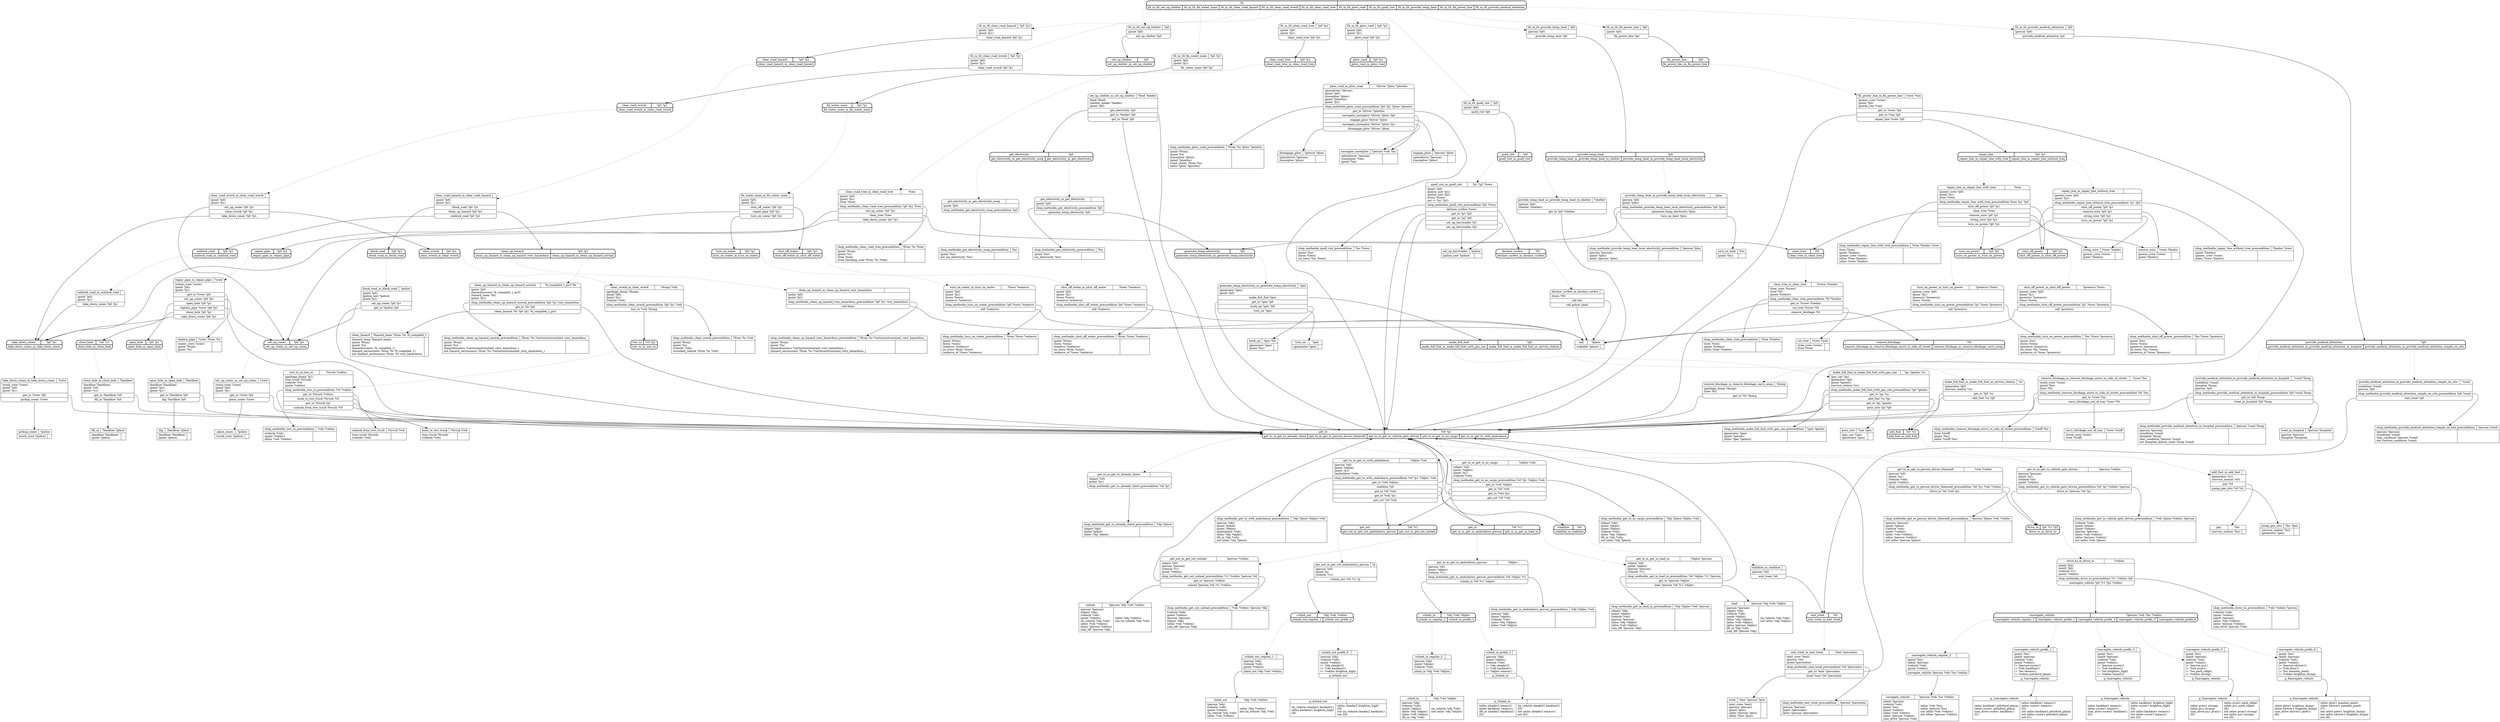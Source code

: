 // Generated by Hype
digraph "somedomain" {
  nodesep=1
  ranksep=1
  // Operators
  node [shape=record]
  "navegate_snowplow" [
    label="{{\N|?person ?veh ?loc}|{(plowdriver ?person)\l(snowplow ?veh)\l(point ?loc)\l|}}"
  ]
  "engage_plow" [
    label="{{\N|?person ?plow}|{(plowdriver ?person)\l(snowplow ?plow)\l|}}"
  ]
  "disengage_plow" [
    label="{{\N|?person ?plow}|{(plowdriver ?person)\l(snowplow ?plow)\l|}}"
  ]
  "navegate_vehicle" [
    label="{{\N|?person ?veh ?loc ?vehloc}|{(adult ?person)\l(vehicle ?veh)\l(point ?loc)\l(point ?vehloc)\l(atloc ?veh ?vehloc)\l(atloc ?person ?vehloc)\l(can_drive ?person ?veh)\l|(atloc ?veh ?loc)\l(atloc ?person ?loc)\lnot (atloc ?veh ?vehloc)\lnot (atloc ?person ?vehloc)\l}}"
  ]
  "climb_in" [
    label="{{\N|?obj ?veh ?objloc}|{(person ?obj)\l(vehicle ?veh)\l(point ?objloc)\l(atloc ?obj ?objloc)\l(atloc ?veh ?objloc)\l(fit_in ?obj ?veh)\l|(in_vehicle ?obj ?veh)\lnot (atloc ?obj ?objloc)\l}}"
  ]
  "climb_out" [
    label="{{\N|?obj ?veh ?vehloc}|{(person ?obj)\l(vehicle ?veh)\l(point ?vehloc)\l(in_vehicle ?obj ?veh)\l(atloc ?veh ?vehloc)\l|(atloc ?obj ?vehloc)\lnot (in_vehicle ?obj ?veh)\l}}"
  ]
  "load" [
    label="{{\N|?person ?obj ?veh ?objloc}|{(person ?person)\l(object ?obj)\l(vehicle ?veh)\l(point ?objloc)\l(atloc ?obj ?objloc)\l(atloc ?veh ?objloc)\l(atloc ?person ?objloc)\l(fit_in ?obj ?veh)\l(can_lift ?person ?obj)\l|(in_vehicle ?obj ?veh)\lnot (atloc ?obj ?objloc)\l}}"
  ]
  "unload" [
    label="{{\N|?person ?obj ?veh ?vehloc}|{(person ?person)\l(object ?obj)\l(vehicle ?veh)\l(point ?vehloc)\l(in_vehicle ?obj ?veh)\l(atloc ?veh ?vehloc)\l(atloc ?person ?vehloc)\l(can_lift ?person ?obj)\l|(atloc ?obj ?vehloc)\lnot (in_vehicle ?obj ?veh)\l}}"
  ]
  "treat" [
    label="{{\N|?emt ?person ?ploc}|{(emt_crew ?emt)\l(person ?person)\l(point ?ploc)\l(atloc ?person ?ploc)\l(atloc ?emt ?ploc)\l|}}"
  ]
  "treat_in_hospital" [
    label="{{\N|?person ?hospital}|{(person ?person)\l(hospital ?hospital)\l|}}"
  ]
  "call" [
    label="{{\N|?place}|{(callable ?place)\l|}}"
  ]
  "remove_wire" [
    label="{{\N|?crew ?lineloc}|{(power_crew ?crew)\l(point ?lineloc)\l|}}"
  ]
  "string_wire" [
    label="{{\N|?crew ?lineloc}|{(power_crew ?crew)\l(point ?lineloc)\l|}}"
  ]
  "carry_blockage_out_of_way" [
    label="{{\N|?crew ?stuff}|{(work_crew ?crew)\l(tree ?stuff)\l|}}"
  ]
  "cut_tree" [
    label="{{\N|?crew ?tree}|{(tree_crew ?crew)\l(tree ?tree)\l|}}"
  ]
  "hook_up" [
    label="{{\N|?gen ?loc}|{(generator ?gen)\l(point ?loc)\l|}}"
  ]
  "pour_into" [
    label="{{\N|?can ?gen}|{(gas_can ?can)\l(generator ?gen)\l|}}"
  ]
  "turn_on" [
    label="{{\N|?gen}|{(generator ?gen)\l|}}"
  ]
  "pay" [
    label="{{\N|?loc}|{(service_station ?loc)\l|}}"
  ]
  "pump_gas_into" [
    label="{{\N|?loc ?gen}|{(service_station ?loc)\l(generator ?gen)\l|}}"
  ]
  "turn_on_heat" [
    label="{{\N|?loc}|{(point ?loc)\l|}}"
  ]
  "set_up_barricades" [
    label="{{\N|?police}|{(police_unit ?police)\l|}}"
  ]
  "place_cones" [
    label="{{\N|?police}|{(work_crew ?police)\l|}}"
  ]
  "pickup_cones" [
    label="{{\N|?police}|{(work_crew ?police)\l|}}"
  ]
  "hook_to_tow_truck" [
    label="{{\N|?ttruck ?veh}|{(tow_truck ?ttruck)\l(vehicle ?veh)\l|}}"
  ]
  "unhook_from_tow_truck" [
    label="{{\N|?ttruck ?veh}|{(tow_truck ?ttruck)\l(vehicle ?veh)\l|}}"
  ]
  "dig" [
    label="{{\N|?backhoe ?place}|{(backhoe ?backhoe)\l(point ?place)\l|}}"
  ]
  "fill_in" [
    label="{{\N|?backhoe ?place}|{(backhoe ?backhoe)\l(point ?place)\l|}}"
  ]
  "replace_pipe" [
    label="{{\N|?crew ?from ?to}|{(water_crew ?crew)\l(point ?from)\l(point ?to)\l|}}"
  ]
  "clean_hazard" [
    label="{{\N|?hazard_team ?from ?to ?h_compiled_1}|{(hazard_team ?hazard_team)\l(point ?from)\l(point ?to)\l(hazardousness ?h_compiled_1)\l(hazard_seriousness ?from ?to ?h_compiled_1)\lnot (hazard_seriousness ?from ?to very_hazardous)\l|}}"
  ]
  "p_1navegate_vehicle" [
    label="{{\N|}|{(atloc backhoe1 pittsford_plaza)\l(atloc ccrew1 pittsford_plaza)\l(can_drive ccrew1 backhoe1)\l(l1)\l|(atloc backhoe1 texaco1)\l(atloc ccrew1 texaco1)\l(l2)\lnot (atloc backhoe1 pittsford_plaza)\lnot (atloc ccrew1 pittsford_plaza)\lnot (l1)\l}}"
  ]
  "p_2climb_in" [
    label="{{\N|}|{(atloc sleader2 texaco1)\l(atloc backhoe1 texaco1)\l(fit_in sleader2 backhoe1)\l(l2)\l|(in_vehicle sleader2 backhoe1)\l(l3)\lnot (atloc sleader2 texaco1)\lnot (l2)\l}}"
  ]
  "p_3navegate_vehicle" [
    label="{{\N|}|{(atloc backhoe1 texaco1)\l(atloc ccrew1 texaco1)\l(can_drive ccrew1 backhoe1)\l(l3)\l|(atloc backhoe1 brighton_high)\l(atloc ccrew1 brighton_high)\l(l4)\lnot (atloc backhoe1 texaco1)\lnot (atloc ccrew1 texaco1)\lnot (l3)\l}}"
  ]
  "p_4climb_out" [
    label="{{\N|}|{(in_vehicle sleader2 backhoe1)\l(atloc backhoe1 brighton_high)\l(l4)\l|(atloc sleader2 brighton_high)\l(l5)\lnot (in_vehicle sleader2 backhoe1)\lnot (l4)\l}}"
  ]
  "p_5navegate_vehicle" [
    label="{{\N|}|{(atloc pvan1 strong)\l(atloc pu1 strong)\l(can_drive pu1 pvan1)\l(l5)\l|(atloc pvan1 park_ridge)\l(atloc pu1 park_ridge)\l(l6)\lnot (atloc pvan1 strong)\lnot (atloc pu1 strong)\lnot (l5)\l}}"
  ]
  "p_6navegate_vehicle" [
    label="{{\N|}|{(atloc plow1 brighton_dump)\l(atloc tdriver1 brighton_dump)\l(can_drive tdriver1 plow1)\l(l6)\l|(atloc plow1 mendon_pond)\l(atloc tdriver1 mendon_pond)\l(l7)\lnot (atloc plow1 brighton_dump)\lnot (atloc tdriver1 brighton_dump)\lnot (l6)\l}}"
  ]
  "shop_methodm_clear_road_tree_precondition" [
    label="{{\N|?from ?to ?tree}|{(point ?from)\l(point ?to)\l(tree ?tree)\l(tree_blocking_road ?from ?to ?tree)\l|}}"
  ]
  "shop_methodm_plow_road_precondition" [
    label="{{\N|?from ?to ?plow ?plowloc}|{(point ?from)\l(point ?to)\l(snowplow ?plow)\l(point ?plowloc)\l(road_snowy ?from ?to)\l(atloc ?plow ?plowloc)\l|}}"
  ]
  "shop_methodm_quell_riot_precondition" [
    label="{{\N|?loc ?town}|{(point ?loc)\l(town ?town)\l(in_town ?loc ?town)\l|}}"
  ]
  "shop_methodm_provide_temp_heat_local_electricity_precondition" [
    label="{{\N|?person ?ploc}|{(person ?person)\l(point ?ploc)\l(atloc ?person ?ploc)\l|}}"
  ]
  "shop_methodm_provide_medical_attention_in_hospital_precondition" [
    label="{{\N|?person ?cond ?hosp}|{(person ?person)\l(condition ?cond)\l(hospital ?hosp)\l(has_condition ?person ?cond)\lnot (hospital_doesnt_treat ?hosp ?cond)\l|}}"
  ]
  "shop_methodm_provide_medical_attention_simple_on_site_precondition" [
    label="{{\N|?person ?cond}|{(person ?person)\l(condition ?cond)\l(has_condition ?person ?cond)\lnot (serious_condition ?cond)\l|}}"
  ]
  "shop_methodm_clean_up_hazard_very_hazardous_precondition" [
    label="{{\N|?from ?to ?vartoconstconstant_very_hazardous_}|{(point ?from)\l(point ?to)\l(hazardousness ?vartoconstconstant_very_hazardous_)\l(hazard_seriousness ?from ?to ?vartoconstconstant_very_hazardous_)\l|}}"
  ]
  "shop_methodm_clean_up_hazard_normal_precondition" [
    label="{{\N|?from ?to ?vartoconstconstant_very_hazardous_}|{(point ?from)\l(point ?to)\l(hazardousness ?vartoconstconstant_very_hazardous_)\lnot (hazard_seriousness ?from ?to ?vartoconstconstant_very_hazardous_)\l|}}"
  ]
  "shop_methodm_get_electricity_noop_precondition" [
    label="{{\N|?loc}|{(point ?loc)\lnot (no_electricity ?loc)\l|}}"
  ]
  "shop_methodm_get_electricity_precondition" [
    label="{{\N|?loc}|{(point ?loc)\l(no_electricity ?loc)\l|}}"
  ]
  "shop_methodm_clear_wreck_precondition" [
    label="{{\N|?from ?to ?veh}|{(point ?from)\l(point ?to)\l(vehicle ?veh)\l(wrecked_vehicle ?from ?to ?veh)\l|}}"
  ]
  "shop_methodm_tow_to_precondition" [
    label="{{\N|?veh ?vehloc}|{(vehicle ?veh)\l(point ?vehloc)\l(atloc ?veh ?vehloc)\l|}}"
  ]
  "shop_methodm_clear_tree_precondition" [
    label="{{\N|?tree ?treeloc}|{(tree ?tree)\l(point ?treeloc)\l(atloc ?tree ?treeloc)\l|}}"
  ]
  "shop_methodm_remove_blockage_move_to_side_of_street_precondition" [
    label="{{\N|?stuff ?loc}|{(tree ?stuff)\l(point ?loc)\l(atloc ?stuff ?loc)\l|}}"
  ]
  "shop_methodm_make_full_fuel_with_gas_can_precondition" [
    label="{{\N|?gen ?genloc}|{(generator ?gen)\l(point ?genloc)\l(atloc ?gen ?genloc)\l|}}"
  ]
  "shop_methodm_repair_line_with_tree_precondition" [
    label="{{\N|?tree ?lineloc ?crew}|{(tree ?tree)\l(point ?lineloc)\l(power_crew ?crew)\l(atloc ?tree ?lineloc)\l(atloc ?crew ?lineloc)\l|}}"
  ]
  "shop_methodm_repair_line_without_tree_precondition" [
    label="{{\N|?lineloc ?crew}|{(point ?lineloc)\l(power_crew ?crew)\l(atloc ?crew ?lineloc)\l|}}"
  ]
  "shop_methodm_shut_off_power_precondition" [
    label="{{\N|?loc ?town ?powerco}|{(point ?loc)\l(town ?town)\l(powerco ?powerco)\l(in_town ?loc ?town)\l(powerco_of ?town ?powerco)\l|}}"
  ]
  "shop_methodm_turn_on_power_precondition" [
    label="{{\N|?loc ?town ?powerco}|{(point ?loc)\l(town ?town)\l(powerco ?powerco)\l(in_town ?loc ?town)\l(powerco_of ?town ?powerco)\l|}}"
  ]
  "shop_methodm_shut_off_water_precondition" [
    label="{{\N|?from ?town ?waterco}|{(point ?from)\l(town ?town)\l(waterco ?waterco)\l(in_town ?from ?town)\l(waterco_of ?town ?waterco)\l|}}"
  ]
  "shop_methodm_turn_on_water_precondition" [
    label="{{\N|?from ?town ?waterco}|{(point ?from)\l(town ?town)\l(waterco ?waterco)\l(in_town ?from ?town)\l(waterco_of ?town ?waterco)\l|}}"
  ]
  "shop_methodm_emt_treat_precondition" [
    label="{{\N|?person ?personloc}|{(person ?person)\l(point ?personloc)\l(atloc ?person ?personloc)\l|}}"
  ]
  "shop_methodm_get_to_already_there_precondition" [
    label="{{\N|?obj ?place}|{(object ?obj)\l(point ?place)\l(atloc ?obj ?place)\l|}}"
  ]
  "shop_methodm_get_to_person_drives_themself_precondition" [
    label="{{\N|?person ?place ?veh ?vehloc}|{(person ?person)\l(point ?place)\l(vehicle ?veh)\l(point ?vehloc)\l(atloc ?veh ?vehloc)\l(atloc ?person ?vehloc)\lnot (atloc ?person ?place)\l|}}"
  ]
  "shop_methodm_get_to_vehicle_gets_driven_precondition" [
    label="{{\N|?veh ?place ?vehloc ?person}|{(vehicle ?veh)\l(point ?place)\l(point ?vehloc)\l(person ?person)\l(atloc ?veh ?vehloc)\l(atloc ?person ?vehloc)\lnot (atloc ?veh ?place)\l|}}"
  ]
  "shop_methodm_get_to_as_cargo_precondition" [
    label="{{\N|?obj ?place ?objloc ?veh}|{(object ?obj)\l(point ?place)\l(point ?objloc)\l(vehicle ?veh)\l(atloc ?obj ?objloc)\l(fit_in ?obj ?veh)\lnot (atloc ?obj ?place)\l|}}"
  ]
  "shop_methodm_get_to_with_ambulance_precondition" [
    label="{{\N|?obj ?place ?objloc ?veh}|{(person ?obj)\l(point ?place)\l(point ?objloc)\l(ambulance ?veh)\l(atloc ?obj ?objloc)\l(fit_in ?obj ?veh)\lnot (atloc ?obj ?place)\l|}}"
  ]
  "shop_methodm_drive_to_precondition" [
    label="{{\N|?veh ?vehloc ?person}|{(vehicle ?veh)\l(point ?vehloc)\l(adult ?person)\l(atloc ?veh ?vehloc)\l(atloc ?person ?vehloc)\l(can_drive ?person ?veh)\l|}}"
  ]
  "shop_methodm_get_in_ambulatory_person_precondition" [
    label="{{\N|?obj ?objloc ?veh}|{(person ?obj)\l(point ?objloc)\l(vehicle ?veh)\l(atloc ?obj ?objloc)\l(atloc ?veh ?objloc)\l|}}"
  ]
  "shop_methodm_get_in_load_in_precondition" [
    label="{{\N|?obj ?objloc ?veh ?person}|{(object ?obj)\l(point ?objloc)\l(vehicle ?veh)\l(person ?person)\l(atloc ?obj ?objloc)\l(atloc ?veh ?objloc)\l(can_lift ?person ?obj)\l|}}"
  ]
  "shop_methodm_get_out_unload_precondition" [
    label="{{\N|?veh ?vehloc ?person ?obj}|{(vehicle ?veh)\l(point ?vehloc)\l(person ?person)\l(object ?obj)\l(atloc ?veh ?vehloc)\l(can_lift ?person ?obj)\l|}}"
  ]
  // Methods
  node [shape=Mrecord]
  "tlt" [
    style=bold
    label="{{\N|}|{<0>tlt_m_tlt_set_up_shelter|<1>tlt_m_tlt_fix_water_main|<2>tlt_m_tlt_clear_road_hazard|<3>tlt_m_tlt_clear_road_wreck|<4>tlt_m_tlt_clear_road_tree|<5>tlt_m_tlt_plow_road|<6>tlt_m_tlt_quell_riot|<7>tlt_m_tlt_provide_temp_heat|<8>tlt_m_tlt_fix_power_line|<9>tlt_m_tlt_provide_medical_attention}}"
  ]
  "tlt_m_tlt_set_up_shelter" [
    label="{{\N|?p0}|(point ?p0)\l|<0>set_up_shelter ?p0}"
  ]
  "tlt":0 -> "tlt_m_tlt_set_up_shelter" [style=dotted]
  "tlt_m_tlt_set_up_shelter":0 -> "set_up_shelter"
  "tlt_m_tlt_fix_water_main" [
    label="{{\N|?p0 ?p1}|(point ?p0)\l(point ?p1)\l|<0>fix_water_main ?p0 ?p1}"
  ]
  "tlt":1 -> "tlt_m_tlt_fix_water_main" [style=dotted]
  "tlt_m_tlt_fix_water_main":0 -> "fix_water_main"
  "tlt_m_tlt_clear_road_hazard" [
    label="{{\N|?p0 ?p1}|(point ?p0)\l(point ?p1)\l|<0>clear_road_hazard ?p0 ?p1}"
  ]
  "tlt":2 -> "tlt_m_tlt_clear_road_hazard" [style=dotted]
  "tlt_m_tlt_clear_road_hazard":0 -> "clear_road_hazard"
  "tlt_m_tlt_clear_road_wreck" [
    label="{{\N|?p0 ?p1}|(point ?p0)\l(point ?p1)\l|<0>clear_road_wreck ?p0 ?p1}"
  ]
  "tlt":3 -> "tlt_m_tlt_clear_road_wreck" [style=dotted]
  "tlt_m_tlt_clear_road_wreck":0 -> "clear_road_wreck"
  "tlt_m_tlt_clear_road_tree" [
    label="{{\N|?p0 ?p1}|(point ?p0)\l(point ?p1)\l|<0>clear_road_tree ?p0 ?p1}"
  ]
  "tlt":4 -> "tlt_m_tlt_clear_road_tree" [style=dotted]
  "tlt_m_tlt_clear_road_tree":0 -> "clear_road_tree"
  "tlt_m_tlt_plow_road" [
    label="{{\N|?p0 ?p1}|(point ?p0)\l(point ?p1)\l|<0>plow_road ?p0 ?p1}"
  ]
  "tlt":5 -> "tlt_m_tlt_plow_road" [style=dotted]
  "tlt_m_tlt_plow_road":0 -> "plow_road"
  "tlt_m_tlt_quell_riot" [
    label="{{\N|?p0}|(point ?p0)\l|<0>quell_riot ?p0}"
  ]
  "tlt":6 -> "tlt_m_tlt_quell_riot" [style=dotted]
  "tlt_m_tlt_quell_riot":0 -> "quell_riot"
  "tlt_m_tlt_provide_temp_heat" [
    label="{{\N|?p0}|(person ?p0)\l|<0>provide_temp_heat ?p0}"
  ]
  "tlt":7 -> "tlt_m_tlt_provide_temp_heat" [style=dotted]
  "tlt_m_tlt_provide_temp_heat":0 -> "provide_temp_heat"
  "tlt_m_tlt_fix_power_line" [
    label="{{\N|?p0}|(point ?p0)\l|<0>fix_power_line ?p0}"
  ]
  "tlt":8 -> "tlt_m_tlt_fix_power_line" [style=dotted]
  "tlt_m_tlt_fix_power_line":0 -> "fix_power_line"
  "tlt_m_tlt_provide_medical_attention" [
    label="{{\N|?p0}|(person ?p0)\l|<0>provide_medical_attention ?p0}"
  ]
  "tlt":9 -> "tlt_m_tlt_provide_medical_attention" [style=dotted]
  "tlt_m_tlt_provide_medical_attention":0 -> "provide_medical_attention"
  "set_up_shelter" [
    style=bold
    label="{{\N|?p0}|{<0>set_up_shelter_m_set_up_shelter}}"
  ]
  "set_up_shelter_m_set_up_shelter" [
    label="{{\N|?food ?leader}|(food ?food)\l(shelter_leader ?leader)\l(point ?p0)\l|<0>get_electricity ?p0|<1>get_to ?leader ?p0|<2>get_to ?food ?p0}"
  ]
  "set_up_shelter":0 -> "set_up_shelter_m_set_up_shelter" [style=dotted]
  "set_up_shelter_m_set_up_shelter":0 -> "get_electricity"
  "set_up_shelter_m_set_up_shelter":1 -> "get_to"
  "set_up_shelter_m_set_up_shelter":2 -> "get_to"
  "fix_water_main" [
    style=bold
    label="{{\N|?p0 ?p1}|{<0>fix_water_main_m_fix_water_main}}"
  ]
  "fix_water_main_m_fix_water_main" [
    label="{{\N|}|(point ?p0)\l(point ?p1)\l|<0>shut_off_water ?p0 ?p1|<1>repair_pipe ?p0 ?p1|<2>turn_on_water ?p0 ?p1}"
  ]
  "fix_water_main":0 -> "fix_water_main_m_fix_water_main" [style=dotted]
  "fix_water_main_m_fix_water_main":0 -> "shut_off_water"
  "fix_water_main_m_fix_water_main":1 -> "repair_pipe"
  "fix_water_main_m_fix_water_main":2 -> "turn_on_water"
  "clear_road_hazard" [
    style=bold
    label="{{\N|?p0 ?p1}|{<0>clear_road_hazard_m_clear_road_hazard}}"
  ]
  "clear_road_hazard_m_clear_road_hazard" [
    label="{{\N|}|(point ?p0)\l(point ?p1)\l|<0>block_road ?p0 ?p1|<1>clean_up_hazard ?p0 ?p1|<2>unblock_road ?p0 ?p1}"
  ]
  "clear_road_hazard":0 -> "clear_road_hazard_m_clear_road_hazard" [style=dotted]
  "clear_road_hazard_m_clear_road_hazard":0 -> "block_road"
  "clear_road_hazard_m_clear_road_hazard":1 -> "clean_up_hazard"
  "clear_road_hazard_m_clear_road_hazard":2 -> "unblock_road"
  "clear_road_wreck" [
    style=bold
    label="{{\N|?p0 ?p1}|{<0>clear_road_wreck_m_clear_road_wreck}}"
  ]
  "clear_road_wreck_m_clear_road_wreck" [
    label="{{\N|}|(point ?p0)\l(point ?p1)\l|<0>set_up_cones ?p0 ?p1|<1>clear_wreck ?p0 ?p1|<2>take_down_cones ?p0 ?p1}"
  ]
  "clear_road_wreck":0 -> "clear_road_wreck_m_clear_road_wreck" [style=dotted]
  "clear_road_wreck_m_clear_road_wreck":0 -> "set_up_cones"
  "clear_road_wreck_m_clear_road_wreck":1 -> "clear_wreck"
  "clear_road_wreck_m_clear_road_wreck":2 -> "take_down_cones"
  "clear_road_tree" [
    style=bold
    label="{{\N|?p0 ?p1}|{<0>clear_road_tree_m_clear_road_tree}}"
  ]
  "clear_road_tree_m_clear_road_tree" [
    label="{{\N|?tree}|(point ?p0)\l(point ?p1)\l(tree ?tree)\l|<0>shop_methodm_clear_road_tree_precondition ?p0 ?p1 ?tree|<1>set_up_cones ?p0 ?p1|<2>clear_tree ?tree|<3>take_down_cones ?p0 ?p1}"
  ]
  "clear_road_tree":0 -> "clear_road_tree_m_clear_road_tree" [style=dotted]
  "clear_road_tree_m_clear_road_tree":0 -> "shop_methodm_clear_road_tree_precondition"
  "clear_road_tree_m_clear_road_tree":1 -> "set_up_cones"
  "clear_road_tree_m_clear_road_tree":2 -> "clear_tree"
  "clear_road_tree_m_clear_road_tree":3 -> "take_down_cones"
  "plow_road" [
    style=bold
    label="{{\N|?p0 ?p1}|{<0>plow_road_m_plow_road}}"
  ]
  "plow_road_m_plow_road" [
    label="{{\N|?driver ?plow ?plowloc}|(plowdriver ?driver)\l(point ?p0)\l(snowplow ?plow)\l(point ?plowloc)\l(point ?p1)\l|<0>shop_methodm_plow_road_precondition ?p0 ?p1 ?plow ?plowloc|<1>get_to ?driver ?plowloc|<2>navegate_snowplow ?driver ?plow ?p0|<3>engage_plow ?driver ?plow|<4>navegate_snowplow ?driver ?plow ?p1|<5>disengage_plow ?driver ?plow}"
  ]
  "plow_road":0 -> "plow_road_m_plow_road" [style=dotted]
  "plow_road_m_plow_road":0 -> "shop_methodm_plow_road_precondition"
  "plow_road_m_plow_road":1 -> "get_to"
  "plow_road_m_plow_road":2 -> "navegate_snowplow"
  "plow_road_m_plow_road":3 -> "engage_plow"
  "plow_road_m_plow_road":4 -> "navegate_snowplow"
  "plow_road_m_plow_road":5 -> "disengage_plow"
  "quell_riot" [
    style=bold
    label="{{\N|?p0}|{<0>quell_riot_m_quell_riot}}"
  ]
  "quell_riot_m_quell_riot" [
    label="{{\N|?p1 ?p2 ?town}|(point ?p0)\l(police_unit ?p1)\l(police_unit ?p2)\l(town ?town)\lnot (= ?p1 ?p2)\l|<0>shop_methodm_quell_riot_precondition ?p0 ?town|<1>declare_curfew ?town|<2>get_to ?p1 ?p0|<3>get_to ?p2 ?p0|<4>set_up_barricades ?p1|<5>set_up_barricades ?p2}"
  ]
  "quell_riot":0 -> "quell_riot_m_quell_riot" [style=dotted]
  "quell_riot_m_quell_riot":0 -> "shop_methodm_quell_riot_precondition"
  "quell_riot_m_quell_riot":1 -> "declare_curfew"
  "quell_riot_m_quell_riot":2 -> "get_to"
  "quell_riot_m_quell_riot":3 -> "get_to"
  "quell_riot_m_quell_riot":4 -> "set_up_barricades"
  "quell_riot_m_quell_riot":5 -> "set_up_barricades"
  "provide_temp_heat" [
    style=bold
    label="{{\N|?p0}|{<0>provide_temp_heat_m_provide_temp_heat_to_shelter|<1>provide_temp_heat_m_provide_temp_heat_local_electricity}}"
  ]
  "provide_temp_heat_m_provide_temp_heat_to_shelter" [
    label="{{\N|?shelter}|(person ?p0)\l(shelter ?shelter)\l|<0>get_to ?p0 ?shelter}"
  ]
  "provide_temp_heat":0 -> "provide_temp_heat_m_provide_temp_heat_to_shelter" [style=dotted]
  "provide_temp_heat_m_provide_temp_heat_to_shelter":0 -> "get_to"
  "provide_temp_heat_m_provide_temp_heat_local_electricity" [
    label="{{\N|?ploc}|(person ?p0)\l(point ?ploc)\l|<0>shop_methodm_provide_temp_heat_local_electricity_precondition ?p0 ?ploc|<1>generate_temp_electricity ?ploc|<2>turn_on_heat ?ploc}"
  ]
  "provide_temp_heat":1 -> "provide_temp_heat_m_provide_temp_heat_local_electricity" [style=dotted]
  "provide_temp_heat_m_provide_temp_heat_local_electricity":0 -> "shop_methodm_provide_temp_heat_local_electricity_precondition"
  "provide_temp_heat_m_provide_temp_heat_local_electricity":1 -> "generate_temp_electricity"
  "provide_temp_heat_m_provide_temp_heat_local_electricity":2 -> "turn_on_heat"
  "fix_power_line" [
    style=bold
    label="{{\N|?p0}|{<0>fix_power_line_m_fix_power_line}}"
  ]
  "fix_power_line_m_fix_power_line" [
    label="{{\N|?crew ?van}|(power_crew ?crew)\l(point ?p0)\l(power_van ?van)\l|<0>get_to ?crew ?p0|<1>get_to ?van ?p0|<2>repair_line ?crew ?p0}"
  ]
  "fix_power_line":0 -> "fix_power_line_m_fix_power_line" [style=dotted]
  "fix_power_line_m_fix_power_line":0 -> "get_to"
  "fix_power_line_m_fix_power_line":1 -> "get_to"
  "fix_power_line_m_fix_power_line":2 -> "repair_line"
  "provide_medical_attention" [
    style=bold
    label="{{\N|?p0}|{<0>provide_medical_attention_m_provide_medical_attention_in_hospital|<1>provide_medical_attention_m_provide_medical_attention_simple_on_site}}"
  ]
  "provide_medical_attention_m_provide_medical_attention_in_hospital" [
    label="{{\N|?cond ?hosp}|(condition ?cond)\l(hospital ?hosp)\l(person ?p0)\l|<0>shop_methodm_provide_medical_attention_in_hospital_precondition ?p0 ?cond ?hosp|<1>get_to ?p0 ?hosp|<2>treat_in_hospital ?p0 ?hosp}"
  ]
  "provide_medical_attention":0 -> "provide_medical_attention_m_provide_medical_attention_in_hospital" [style=dotted]
  "provide_medical_attention_m_provide_medical_attention_in_hospital":0 -> "shop_methodm_provide_medical_attention_in_hospital_precondition"
  "provide_medical_attention_m_provide_medical_attention_in_hospital":1 -> "get_to"
  "provide_medical_attention_m_provide_medical_attention_in_hospital":2 -> "treat_in_hospital"
  "provide_medical_attention_m_provide_medical_attention_simple_on_site" [
    label="{{\N|?cond}|(condition ?cond)\l(person ?p0)\l|<0>shop_methodm_provide_medical_attention_simple_on_site_precondition ?p0 ?cond|<1>emt_treat ?p0}"
  ]
  "provide_medical_attention":1 -> "provide_medical_attention_m_provide_medical_attention_simple_on_site" [style=dotted]
  "provide_medical_attention_m_provide_medical_attention_simple_on_site":0 -> "shop_methodm_provide_medical_attention_simple_on_site_precondition"
  "provide_medical_attention_m_provide_medical_attention_simple_on_site":1 -> "emt_treat"
  "turn_on_power" [
    style=bold
    label="{{\N|?p0 ?p1}|{<0>turn_on_power_m_turn_on_power}}"
  ]
  "turn_on_power_m_turn_on_power" [
    label="{{\N|?powerco ?town}|(power_crew ?p0)\l(point ?p1)\l(powerco ?powerco)\l(town ?town)\l|<0>shop_methodm_turn_on_power_precondition ?p1 ?town ?powerco|<1>call ?powerco}"
  ]
  "turn_on_power":0 -> "turn_on_power_m_turn_on_power" [style=dotted]
  "turn_on_power_m_turn_on_power":0 -> "shop_methodm_turn_on_power_precondition"
  "turn_on_power_m_turn_on_power":1 -> "call"
  "clear_tree" [
    style=bold
    label="{{\N|?t0}|{<0>clear_tree_m_clear_tree}}"
  ]
  "clear_tree_m_clear_tree" [
    label="{{\N|?tcrew ?treeloc}|(tree_crew ?tcrew)\l(tree ?t0)\l(point ?treeloc)\l|<0>shop_methodm_clear_tree_precondition ?t0 ?treeloc|<1>get_to ?tcrew ?treeloc|<2>cut_tree ?tcrew ?t0|<3>remove_blockage ?t0}"
  ]
  "clear_tree":0 -> "clear_tree_m_clear_tree" [style=dotted]
  "clear_tree_m_clear_tree":0 -> "shop_methodm_clear_tree_precondition"
  "clear_tree_m_clear_tree":1 -> "get_to"
  "clear_tree_m_clear_tree":2 -> "cut_tree"
  "clear_tree_m_clear_tree":3 -> "remove_blockage"
  "close_hole" [
    style=bold
    label="{{\N|?u0 ?u1}|{<0>close_hole_m_close_hole}}"
  ]
  "close_hole_m_close_hole" [
    label="{{\N|?backhoe}|(backhoe ?backhoe)\l(point ?u0)\l(point ?u1)\l|<0>get_to ?backhoe ?u0|<1>fill_in ?backhoe ?u0}"
  ]
  "close_hole":0 -> "close_hole_m_close_hole" [style=dotted]
  "close_hole_m_close_hole":0 -> "get_to"
  "close_hole_m_close_hole":1 -> "fill_in"
  "clear_wreck" [
    style=bold
    label="{{\N|?p0 ?p1}|{<0>clear_wreck_m_clear_wreck}}"
  ]
  "clear_wreck_m_clear_wreck" [
    label="{{\N|?dump ?veh}|(garbage_dump ?dump)\l(point ?p0)\l(point ?p1)\l(vehicle ?veh)\l|<0>shop_methodm_clear_wreck_precondition ?p0 ?p1 ?veh|<1>tow_to ?veh ?dump}"
  ]
  "clear_wreck":0 -> "clear_wreck_m_clear_wreck" [style=dotted]
  "clear_wreck_m_clear_wreck":0 -> "shop_methodm_clear_wreck_precondition"
  "clear_wreck_m_clear_wreck":1 -> "tow_to"
  "set_up_cones" [
    style=bold
    label="{{\N|?p0 ?p1}|{<0>set_up_cones_m_set_up_cones}}"
  ]
  "set_up_cones_m_set_up_cones" [
    label="{{\N|?crew}|(work_crew ?crew)\l(point ?p0)\l(point ?p1)\l|<0>get_to ?crew ?p0|<1>place_cones ?crew}"
  ]
  "set_up_cones":0 -> "set_up_cones_m_set_up_cones" [style=dotted]
  "set_up_cones_m_set_up_cones":0 -> "get_to"
  "set_up_cones_m_set_up_cones":1 -> "place_cones"
  "get_in" [
    style=bold
    label="{{\N|?o0 ?v1}|{<0>get_in_m_get_in_ambulatory_person|<1>get_in_m_get_in_load_in}}"
  ]
  "get_in_m_get_in_ambulatory_person" [
    label="{{\N|?objloc}|(person ?o0)\l(point ?objloc)\l(vehicle ?v1)\l|<0>shop_methodm_get_in_ambulatory_person_precondition ?o0 ?objloc ?v1|<1>cclimb_in ?o0 ?v1 ?objloc}"
  ]
  "get_in":0 -> "get_in_m_get_in_ambulatory_person" [style=dotted]
  "get_in_m_get_in_ambulatory_person":0 -> "shop_methodm_get_in_ambulatory_person_precondition"
  "get_in_m_get_in_ambulatory_person":1 -> "cclimb_in"
  "get_in_m_get_in_load_in" [
    label="{{\N|?objloc ?person}|(object ?o0)\l(point ?objloc)\l(person ?person)\l(vehicle ?v1)\l|<0>shop_methodm_get_in_load_in_precondition ?o0 ?objloc ?v1 ?person|<1>get_to ?person ?objloc|<2>load ?person ?o0 ?v1 ?objloc}"
  ]
  "get_in":1 -> "get_in_m_get_in_load_in" [style=dotted]
  "get_in_m_get_in_load_in":0 -> "shop_methodm_get_in_load_in_precondition"
  "get_in_m_get_in_load_in":1 -> "get_to"
  "get_in_m_get_in_load_in":2 -> "load"
  "get_to" [
    style=bold
    label="{{\N|?o0 ?p1}|{<0>get_to_m_get_to_already_there|<1>get_to_m_get_to_person_drives_themself|<2>get_to_m_get_to_vehicle_gets_driven|<3>get_to_m_get_to_as_cargo|<4>get_to_m_get_to_with_ambulance}}"
  ]
  "get_to_m_get_to_already_there" [
    label="{{\N|}|(object ?o0)\l(point ?p1)\l|<0>shop_methodm_get_to_already_there_precondition ?o0 ?p1}"
  ]
  "get_to":0 -> "get_to_m_get_to_already_there" [style=dotted]
  "get_to_m_get_to_already_there":0 -> "shop_methodm_get_to_already_there_precondition"
  "get_to_m_get_to_person_drives_themself" [
    label="{{\N|?veh ?vehloc}|(person ?o0)\l(point ?p1)\l(vehicle ?veh)\l(point ?vehloc)\l|<0>shop_methodm_get_to_person_drives_themself_precondition ?o0 ?p1 ?veh ?vehloc|<1>drive_to ?o0 ?veh ?p1}"
  ]
  "get_to":1 -> "get_to_m_get_to_person_drives_themself" [style=dotted]
  "get_to_m_get_to_person_drives_themself":0 -> "shop_methodm_get_to_person_drives_themself_precondition"
  "get_to_m_get_to_person_drives_themself":1 -> "drive_to"
  "get_to_m_get_to_vehicle_gets_driven" [
    label="{{\N|?person ?vehloc}|(person ?person)\l(point ?p1)\l(vehicle ?o0)\l(point ?vehloc)\l|<0>shop_methodm_get_to_vehicle_gets_driven_precondition ?o0 ?p1 ?vehloc ?person|<1>drive_to ?person ?o0 ?p1}"
  ]
  "get_to":2 -> "get_to_m_get_to_vehicle_gets_driven" [style=dotted]
  "get_to_m_get_to_vehicle_gets_driven":0 -> "shop_methodm_get_to_vehicle_gets_driven_precondition"
  "get_to_m_get_to_vehicle_gets_driven":1 -> "drive_to"
  "get_to_m_get_to_as_cargo" [
    label="{{\N|?objloc ?veh}|(object ?o0)\l(point ?objloc)\l(point ?p1)\l(vehicle ?veh)\l|<0>shop_methodm_get_to_as_cargo_precondition ?o0 ?p1 ?objloc ?veh|<1>get_to ?veh ?objloc|<2>get_in ?o0 ?veh|<3>get_to ?veh ?p1|<4>get_out ?o0 ?veh}"
  ]
  "get_to":3 -> "get_to_m_get_to_as_cargo" [style=dotted]
  "get_to_m_get_to_as_cargo":0 -> "shop_methodm_get_to_as_cargo_precondition"
  "get_to_m_get_to_as_cargo":1 -> "get_to"
  "get_to_m_get_to_as_cargo":2 -> "get_in"
  "get_to_m_get_to_as_cargo":3 -> "get_to"
  "get_to_m_get_to_as_cargo":4 -> "get_out"
  "get_to_m_get_to_with_ambulance" [
    label="{{\N|?objloc ?veh}|(person ?o0)\l(point ?objloc)\l(point ?p1)\l(ambulance ?veh)\l|<0>shop_methodm_get_to_with_ambulance_precondition ?o0 ?p1 ?objloc ?veh|<1>get_to ?veh ?objloc|<2>stabilize ?o0|<3>get_in ?o0 ?veh|<4>get_to ?veh ?p1|<5>get_out ?o0 ?veh}"
  ]
  "get_to":4 -> "get_to_m_get_to_with_ambulance" [style=dotted]
  "get_to_m_get_to_with_ambulance":0 -> "shop_methodm_get_to_with_ambulance_precondition"
  "get_to_m_get_to_with_ambulance":1 -> "get_to"
  "get_to_m_get_to_with_ambulance":2 -> "stabilize"
  "get_to_m_get_to_with_ambulance":3 -> "get_in"
  "get_to_m_get_to_with_ambulance":4 -> "get_to"
  "get_to_m_get_to_with_ambulance":5 -> "get_out"
  "remove_blockage" [
    style=bold
    label="{{\N|?t0}|{<0>remove_blockage_m_remove_blockage_move_to_side_of_street|<1>remove_blockage_m_remove_blockage_carry_away}}"
  ]
  "remove_blockage_m_remove_blockage_move_to_side_of_street" [
    label="{{\N|?crew ?loc}|(work_crew ?crew)\l(point ?loc)\l(tree ?t0)\l|<0>shop_methodm_remove_blockage_move_to_side_of_street_precondition ?t0 ?loc|<1>get_to ?crew ?loc|<2>carry_blockage_out_of_way ?crew ?t0}"
  ]
  "remove_blockage":0 -> "remove_blockage_m_remove_blockage_move_to_side_of_street" [style=dotted]
  "remove_blockage_m_remove_blockage_move_to_side_of_street":0 -> "shop_methodm_remove_blockage_move_to_side_of_street_precondition"
  "remove_blockage_m_remove_blockage_move_to_side_of_street":1 -> "get_to"
  "remove_blockage_m_remove_blockage_move_to_side_of_street":2 -> "carry_blockage_out_of_way"
  "remove_blockage_m_remove_blockage_carry_away" [
    label="{{\N|?dump}|(garbage_dump ?dump)\l(tree ?t0)\l|<0>get_to ?t0 ?dump}"
  ]
  "remove_blockage":1 -> "remove_blockage_m_remove_blockage_carry_away" [style=dotted]
  "remove_blockage_m_remove_blockage_carry_away":0 -> "get_to"
  "block_road" [
    style=bold
    label="{{\N|?p0 ?p1}|{<0>block_road_m_block_road}}"
  ]
  "block_road_m_block_road" [
    label="{{\N|?police}|(point ?p0)\l(police_unit ?police)\l(point ?p1)\l|<0>set_up_cones ?p0 ?p1|<1>get_to ?police ?p0}"
  ]
  "block_road":0 -> "block_road_m_block_road" [style=dotted]
  "block_road_m_block_road":0 -> "set_up_cones"
  "block_road_m_block_road":1 -> "get_to"
  "take_down_cones" [
    style=bold
    label="{{\N|?p0 ?p1}|{<0>take_down_cones_m_take_down_cones}}"
  ]
  "take_down_cones_m_take_down_cones" [
    label="{{\N|?crew}|(work_crew ?crew)\l(point ?p0)\l(point ?p1)\l|<0>get_to ?crew ?p0|<1>pickup_cones ?crew}"
  ]
  "take_down_cones":0 -> "take_down_cones_m_take_down_cones" [style=dotted]
  "take_down_cones_m_take_down_cones":0 -> "get_to"
  "take_down_cones_m_take_down_cones":1 -> "pickup_cones"
  "shut_off_power" [
    style=bold
    label="{{\N|?p0 ?p1}|{<0>shut_off_power_m_shut_off_power}}"
  ]
  "shut_off_power_m_shut_off_power" [
    label="{{\N|?powerco ?town}|(power_crew ?p0)\l(point ?p1)\l(powerco ?powerco)\l(town ?town)\l|<0>shop_methodm_shut_off_power_precondition ?p1 ?town ?powerco|<1>call ?powerco}"
  ]
  "shut_off_power":0 -> "shut_off_power_m_shut_off_power" [style=dotted]
  "shut_off_power_m_shut_off_power":0 -> "shop_methodm_shut_off_power_precondition"
  "shut_off_power_m_shut_off_power":1 -> "call"
  "open_hole" [
    style=bold
    label="{{\N|?p0 ?p1}|{<0>open_hole_m_open_hole}}"
  ]
  "open_hole_m_open_hole" [
    label="{{\N|?backhoe}|(backhoe ?backhoe)\l(point ?p0)\l(point ?p1)\l|<0>get_to ?backhoe ?p0|<1>dig ?backhoe ?p0}"
  ]
  "open_hole":0 -> "open_hole_m_open_hole" [style=dotted]
  "open_hole_m_open_hole":0 -> "get_to"
  "open_hole_m_open_hole":1 -> "dig"
  "declare_curfew" [
    style=bold
    label="{{\N|?t0}|{<0>declare_curfew_m_declare_curfew}}"
  ]
  "declare_curfew_m_declare_curfew" [
    label="{{\N|}|(town ?t0)\l|<0>call ebs|<1>call police_chief}"
  ]
  "declare_curfew":0 -> "declare_curfew_m_declare_curfew" [style=dotted]
  "declare_curfew_m_declare_curfew":0 -> "call"
  "declare_curfew_m_declare_curfew":1 -> "call"
  "turn_on_water" [
    style=bold
    label="{{\N|?p0 ?p1}|{<0>turn_on_water_m_turn_on_water}}"
  ]
  "turn_on_water_m_turn_on_water" [
    label="{{\N|?town ?waterco}|(point ?p0)\l(point ?p1)\l(town ?town)\l(waterco ?waterco)\l|<0>shop_methodm_turn_on_water_precondition ?p0 ?town ?waterco|<1>call ?waterco}"
  ]
  "turn_on_water":0 -> "turn_on_water_m_turn_on_water" [style=dotted]
  "turn_on_water_m_turn_on_water":0 -> "shop_methodm_turn_on_water_precondition"
  "turn_on_water_m_turn_on_water":1 -> "call"
  "shut_off_water" [
    style=bold
    label="{{\N|?p0 ?p1}|{<0>shut_off_water_m_shut_off_water}}"
  ]
  "shut_off_water_m_shut_off_water" [
    label="{{\N|?town ?waterco}|(point ?p0)\l(point ?p1)\l(town ?town)\l(waterco ?waterco)\l|<0>shop_methodm_shut_off_water_precondition ?p0 ?town ?waterco|<1>call ?waterco}"
  ]
  "shut_off_water":0 -> "shut_off_water_m_shut_off_water" [style=dotted]
  "shut_off_water_m_shut_off_water":0 -> "shop_methodm_shut_off_water_precondition"
  "shut_off_water_m_shut_off_water":1 -> "call"
  "clean_up_hazard" [
    style=bold
    label="{{\N|?p0 ?p1}|{<0>clean_up_hazard_m_clean_up_hazard_very_hazardous|<1>clean_up_hazard_m_clean_up_hazard_normal}}"
  ]
  "clean_up_hazard_m_clean_up_hazard_very_hazardous" [
    label="{{\N|}|(point ?p0)\l(point ?p1)\l|<0>shop_methodm_clean_up_hazard_very_hazardous_precondition ?p0 ?p1 very_hazardous|<1>call fema}"
  ]
  "clean_up_hazard":0 -> "clean_up_hazard_m_clean_up_hazard_very_hazardous" [style=dotted]
  "clean_up_hazard_m_clean_up_hazard_very_hazardous":0 -> "shop_methodm_clean_up_hazard_very_hazardous_precondition"
  "clean_up_hazard_m_clean_up_hazard_very_hazardous":1 -> "call"
  "clean_up_hazard_m_clean_up_hazard_normal" [
    label="{{\N|?h_compiled_1_ps3 ?ht}|(point ?p0)\l(hazardousness ?h_compiled_1_ps3)\l(hazard_team ?ht)\l(point ?p1)\l|<0>shop_methodm_clean_up_hazard_normal_precondition ?p0 ?p1 very_hazardous|<1>get_to ?ht ?p0|<2>clean_hazard ?ht ?p0 ?p1 ?h_compiled_1_ps3}"
  ]
  "clean_up_hazard":1 -> "clean_up_hazard_m_clean_up_hazard_normal" [style=dotted]
  "clean_up_hazard_m_clean_up_hazard_normal":0 -> "shop_methodm_clean_up_hazard_normal_precondition"
  "clean_up_hazard_m_clean_up_hazard_normal":1 -> "get_to"
  "clean_up_hazard_m_clean_up_hazard_normal":2 -> "clean_hazard"
  "drive_to" [
    style=bold
    label="{{\N|?p0 ?v1 ?p2}|{<0>drive_to_m_drive_to}}"
  ]
  "drive_to_m_drive_to" [
    label="{{\N|?vehloc}|(point ?p2)\l(adult ?p0)\l(vehicle ?v1)\l(point ?vehloc)\l|<0>shop_methodm_drive_to_precondition ?v1 ?vehloc ?p0|<1>cnavegate_vehicle ?p0 ?v1 ?p2 ?vehloc}"
  ]
  "drive_to":0 -> "drive_to_m_drive_to" [style=dotted]
  "drive_to_m_drive_to":0 -> "shop_methodm_drive_to_precondition"
  "drive_to_m_drive_to":1 -> "cnavegate_vehicle"
  "stabilize" [
    style=bold
    label="{{\N|?o0}|{<0>stabilize_m_stabilize}}"
  ]
  "stabilize_m_stabilize" [
    label="{{\N|}|(person ?o0)\l|<0>emt_treat ?o0}"
  ]
  "stabilize":0 -> "stabilize_m_stabilize" [style=dotted]
  "stabilize_m_stabilize":0 -> "emt_treat"
  "unblock_road" [
    style=bold
    label="{{\N|?p0 ?p1}|{<0>unblock_road_m_unblock_road}}"
  ]
  "unblock_road_m_unblock_road" [
    label="{{\N|}|(point ?p0)\l(point ?p1)\l|<0>take_down_cones ?p0 ?p1}"
  ]
  "unblock_road":0 -> "unblock_road_m_unblock_road" [style=dotted]
  "unblock_road_m_unblock_road":0 -> "take_down_cones"
  "tow_to" [
    style=bold
    label="{{\N|?v0 ?g1}|{<0>tow_to_m_tow_to}}"
  ]
  "tow_to_m_tow_to" [
    label="{{\N|?ttruck ?vehloc}|(garbage_dump ?g1)\l(tow_truck ?ttruck)\l(vehicle ?v0)\l(point ?vehloc)\l|<0>shop_methodm_tow_to_precondition ?v0 ?vehloc|<1>get_to ?ttruck ?vehloc|<2>hook_to_tow_truck ?ttruck ?v0|<3>get_to ?ttruck ?g1|<4>unhook_from_tow_truck ?ttruck ?v0}"
  ]
  "tow_to":0 -> "tow_to_m_tow_to" [style=dotted]
  "tow_to_m_tow_to":0 -> "shop_methodm_tow_to_precondition"
  "tow_to_m_tow_to":1 -> "get_to"
  "tow_to_m_tow_to":2 -> "hook_to_tow_truck"
  "tow_to_m_tow_to":3 -> "get_to"
  "tow_to_m_tow_to":4 -> "unhook_from_tow_truck"
  "repair_line" [
    style=bold
    label="{{\N|?p0 ?p1}|{<0>repair_line_m_repair_line_with_tree|<1>repair_line_m_repair_line_without_tree}}"
  ]
  "repair_line_m_repair_line_with_tree" [
    label="{{\N|?tree}|(power_crew ?p0)\l(point ?p1)\l(tree ?tree)\l|<0>shop_methodm_repair_line_with_tree_precondition ?tree ?p1 ?p0|<1>shut_off_power ?p0 ?p1|<2>clear_tree ?tree|<3>remove_wire ?p0 ?p1|<4>string_wire ?p0 ?p1|<5>turn_on_power ?p0 ?p1}"
  ]
  "repair_line":0 -> "repair_line_m_repair_line_with_tree" [style=dotted]
  "repair_line_m_repair_line_with_tree":0 -> "shop_methodm_repair_line_with_tree_precondition"
  "repair_line_m_repair_line_with_tree":1 -> "shut_off_power"
  "repair_line_m_repair_line_with_tree":2 -> "clear_tree"
  "repair_line_m_repair_line_with_tree":3 -> "remove_wire"
  "repair_line_m_repair_line_with_tree":4 -> "string_wire"
  "repair_line_m_repair_line_with_tree":5 -> "turn_on_power"
  "repair_line_m_repair_line_without_tree" [
    label="{{\N|}|(power_crew ?p0)\l(point ?p1)\l|<0>shop_methodm_repair_line_without_tree_precondition ?p1 ?p0|<1>shut_off_power ?p0 ?p1|<2>remove_wire ?p0 ?p1|<3>string_wire ?p0 ?p1|<4>turn_on_power ?p0 ?p1}"
  ]
  "repair_line":1 -> "repair_line_m_repair_line_without_tree" [style=dotted]
  "repair_line_m_repair_line_without_tree":0 -> "shop_methodm_repair_line_without_tree_precondition"
  "repair_line_m_repair_line_without_tree":1 -> "shut_off_power"
  "repair_line_m_repair_line_without_tree":2 -> "remove_wire"
  "repair_line_m_repair_line_without_tree":3 -> "string_wire"
  "repair_line_m_repair_line_without_tree":4 -> "turn_on_power"
  "add_fuel" [
    style=bold
    label="{{\N|?s0 ?o1}|{<0>add_fuel_m_add_fuel}}"
  ]
  "add_fuel_m_add_fuel" [
    label="{{\N|}|(generator ?o1)\l(service_station ?s0)\l|<0>pay ?s0|<1>pump_gas_into ?s0 ?o1}"
  ]
  "add_fuel":0 -> "add_fuel_m_add_fuel" [style=dotted]
  "add_fuel_m_add_fuel":0 -> "pay"
  "add_fuel_m_add_fuel":1 -> "pump_gas_into"
  "get_out" [
    style=bold
    label="{{\N|?o0 ?v1}|{<0>get_out_m_get_out_ambulatory_person|<1>get_out_m_get_out_unload}}"
  ]
  "get_out_m_get_out_ambulatory_person" [
    label="{{\N|?p}|(person ?o0)\l(point ?p)\l(vehicle ?v1)\l|<0>cclimb_out ?o0 ?v1 ?p}"
  ]
  "get_out":0 -> "get_out_m_get_out_ambulatory_person" [style=dotted]
  "get_out_m_get_out_ambulatory_person":0 -> "cclimb_out"
  "get_out_m_get_out_unload" [
    label="{{\N|?person ?vehloc}|(object ?o0)\l(person ?person)\l(vehicle ?v1)\l(point ?vehloc)\l|<0>shop_methodm_get_out_unload_precondition ?v1 ?vehloc ?person ?o0|<1>get_to ?person ?vehloc|<2>unload ?person ?o0 ?v1 ?vehloc}"
  ]
  "get_out":1 -> "get_out_m_get_out_unload" [style=dotted]
  "get_out_m_get_out_unload":0 -> "shop_methodm_get_out_unload_precondition"
  "get_out_m_get_out_unload":1 -> "get_to"
  "get_out_m_get_out_unload":2 -> "unload"
  "repair_pipe" [
    style=bold
    label="{{\N|?p0 ?p1}|{<0>repair_pipe_m_repair_pipe}}"
  ]
  "repair_pipe_m_repair_pipe" [
    label="{{\N|?crew}|(water_crew ?crew)\l(point ?p0)\l(point ?p1)\l|<0>get_to ?crew ?p0|<1>set_up_cones ?p0 ?p1|<2>open_hole ?p0 ?p1|<3>replace_pipe ?crew ?p0 ?p1|<4>close_hole ?p0 ?p1|<5>take_down_cones ?p0 ?p1}"
  ]
  "repair_pipe":0 -> "repair_pipe_m_repair_pipe" [style=dotted]
  "repair_pipe_m_repair_pipe":0 -> "get_to"
  "repair_pipe_m_repair_pipe":1 -> "set_up_cones"
  "repair_pipe_m_repair_pipe":2 -> "open_hole"
  "repair_pipe_m_repair_pipe":3 -> "replace_pipe"
  "repair_pipe_m_repair_pipe":4 -> "close_hole"
  "repair_pipe_m_repair_pipe":5 -> "take_down_cones"
  "get_electricity" [
    style=bold
    label="{{\N|?p0}|{<0>get_electricity_m_get_electricity_noop|<1>get_electricity_m_get_electricity}}"
  ]
  "get_electricity_m_get_electricity_noop" [
    label="{{\N|}|(point ?p0)\l|<0>shop_methodm_get_electricity_noop_precondition ?p0}"
  ]
  "get_electricity":0 -> "get_electricity_m_get_electricity_noop" [style=dotted]
  "get_electricity_m_get_electricity_noop":0 -> "shop_methodm_get_electricity_noop_precondition"
  "get_electricity_m_get_electricity" [
    label="{{\N|}|(point ?p0)\l|<0>shop_methodm_get_electricity_precondition ?p0|<1>generate_temp_electricity ?p0}"
  ]
  "get_electricity":1 -> "get_electricity_m_get_electricity" [style=dotted]
  "get_electricity_m_get_electricity":0 -> "shop_methodm_get_electricity_precondition"
  "get_electricity_m_get_electricity":1 -> "generate_temp_electricity"
  "generate_temp_electricity" [
    style=bold
    label="{{\N|?p0}|{<0>generate_temp_electricity_m_generate_temp_electricity}}"
  ]
  "generate_temp_electricity_m_generate_temp_electricity" [
    label="{{\N|?gen}|(generator ?gen)\l(point ?p0)\l|<0>make_full_fuel ?gen|<1>get_to ?gen ?p0|<2>hook_up ?gen ?p0|<3>turn_on ?gen}"
  ]
  "generate_temp_electricity":0 -> "generate_temp_electricity_m_generate_temp_electricity" [style=dotted]
  "generate_temp_electricity_m_generate_temp_electricity":0 -> "make_full_fuel"
  "generate_temp_electricity_m_generate_temp_electricity":1 -> "get_to"
  "generate_temp_electricity_m_generate_temp_electricity":2 -> "hook_up"
  "generate_temp_electricity_m_generate_temp_electricity":3 -> "turn_on"
  "emt_treat" [
    style=bold
    label="{{\N|?o0}|{<0>emt_treat_m_emt_treat}}"
  ]
  "emt_treat_m_emt_treat" [
    label="{{\N|?emt ?personloc}|(emt_crew ?emt)\l(person ?o0)\l(point ?personloc)\l|<0>shop_methodm_emt_treat_precondition ?o0 ?personloc|<1>get_to ?emt ?personloc|<2>treat ?emt ?o0 ?personloc}"
  ]
  "emt_treat":0 -> "emt_treat_m_emt_treat" [style=dotted]
  "emt_treat_m_emt_treat":0 -> "shop_methodm_emt_treat_precondition"
  "emt_treat_m_emt_treat":1 -> "get_to"
  "emt_treat_m_emt_treat":2 -> "treat"
  "make_full_fuel" [
    style=bold
    label="{{\N|?g0}|{<0>make_full_fuel_m_make_full_fuel_with_gas_can|<1>make_full_fuel_m_make_full_fuel_at_service_station}}"
  ]
  "make_full_fuel_m_make_full_fuel_with_gas_can" [
    label="{{\N|?gc ?genloc ?ss}|(gas_can ?gc)\l(generator ?g0)\l(point ?genloc)\l(service_station ?ss)\l|<0>shop_methodm_make_full_fuel_with_gas_can_precondition ?g0 ?genloc|<1>get_to ?gc ?ss|<2>add_fuel ?ss ?gc|<3>get_to ?gc ?genloc|<4>pour_into ?gc ?g0}"
  ]
  "make_full_fuel":0 -> "make_full_fuel_m_make_full_fuel_with_gas_can" [style=dotted]
  "make_full_fuel_m_make_full_fuel_with_gas_can":0 -> "shop_methodm_make_full_fuel_with_gas_can_precondition"
  "make_full_fuel_m_make_full_fuel_with_gas_can":1 -> "get_to"
  "make_full_fuel_m_make_full_fuel_with_gas_can":2 -> "add_fuel"
  "make_full_fuel_m_make_full_fuel_with_gas_can":3 -> "get_to"
  "make_full_fuel_m_make_full_fuel_with_gas_can":4 -> "pour_into"
  "make_full_fuel_m_make_full_fuel_at_service_station" [
    label="{{\N|?ss}|(generator ?g0)\l(service_station ?ss)\l|<0>get_to ?g0 ?ss|<1>add_fuel ?ss ?g0}"
  ]
  "make_full_fuel":1 -> "make_full_fuel_m_make_full_fuel_at_service_station" [style=dotted]
  "make_full_fuel_m_make_full_fuel_at_service_station":0 -> "get_to"
  "make_full_fuel_m_make_full_fuel_at_service_station":1 -> "add_fuel"
  "cnavegate_vehicle" [
    style=bold
    label="{{\N|?person ?veh ?loc ?vehloc}|{<0>cnavegate_vehicle_regular_3|<1>cnavegate_vehicle_prefix_1|<2>cnavegate_vehicle_prefix_3|<3>cnavegate_vehicle_prefix_5|<4>cnavegate_vehicle_prefix_6}}"
  ]
  "cnavegate_vehicle_regular_3" [
    label="{{\N|}|(point ?loc)\l(adult ?person)\l(vehicle ?veh)\l(point ?vehloc)\l|<0>navegate_vehicle ?person ?veh ?loc ?vehloc}"
  ]
  "cnavegate_vehicle":0 -> "cnavegate_vehicle_regular_3" [style=dotted]
  "cnavegate_vehicle_regular_3":0 -> "navegate_vehicle"
  "cnavegate_vehicle_prefix_1" [
    label="{{\N|}|(point ?loc)\l(adult ?person)\l(vehicle ?veh)\l(point ?vehloc)\l(= ?person ccrew1)\l(= ?veh backhoe1)\l(= ?loc texaco1)\l(= ?vehloc pittsford_plaza)\l|<0>p_1navegate_vehicle}"
  ]
  "cnavegate_vehicle":1 -> "cnavegate_vehicle_prefix_1" [style=dotted]
  "cnavegate_vehicle_prefix_1":0 -> "p_1navegate_vehicle"
  "cnavegate_vehicle_prefix_3" [
    label="{{\N|}|(point ?loc)\l(adult ?person)\l(vehicle ?veh)\l(point ?vehloc)\l(= ?person ccrew1)\l(= ?veh backhoe1)\l(= ?loc brighton_high)\l(= ?vehloc texaco1)\l|<0>p_3navegate_vehicle}"
  ]
  "cnavegate_vehicle":2 -> "cnavegate_vehicle_prefix_3" [style=dotted]
  "cnavegate_vehicle_prefix_3":0 -> "p_3navegate_vehicle"
  "cnavegate_vehicle_prefix_5" [
    label="{{\N|}|(point ?loc)\l(adult ?person)\l(vehicle ?veh)\l(point ?vehloc)\l(= ?person pu1)\l(= ?veh pvan1)\l(= ?loc park_ridge)\l(= ?vehloc strong)\l|<0>p_5navegate_vehicle}"
  ]
  "cnavegate_vehicle":3 -> "cnavegate_vehicle_prefix_5" [style=dotted]
  "cnavegate_vehicle_prefix_5":0 -> "p_5navegate_vehicle"
  "cnavegate_vehicle_prefix_6" [
    label="{{\N|}|(point ?loc)\l(adult ?person)\l(vehicle ?veh)\l(point ?vehloc)\l(= ?person tdriver1)\l(= ?veh plow1)\l(= ?loc mendon_pond)\l(= ?vehloc brighton_dump)\l|<0>p_6navegate_vehicle}"
  ]
  "cnavegate_vehicle":4 -> "cnavegate_vehicle_prefix_6" [style=dotted]
  "cnavegate_vehicle_prefix_6":0 -> "p_6navegate_vehicle"
  "cclimb_in" [
    style=bold
    label="{{\N|?obj ?veh ?objloc}|{<0>cclimb_in_regular_2|<1>cclimb_in_prefix_2}}"
  ]
  "cclimb_in_regular_2" [
    label="{{\N|}|(person ?obj)\l(point ?objloc)\l(vehicle ?veh)\l|<0>climb_in ?obj ?veh ?objloc}"
  ]
  "cclimb_in":0 -> "cclimb_in_regular_2" [style=dotted]
  "cclimb_in_regular_2":0 -> "climb_in"
  "cclimb_in_prefix_2" [
    label="{{\N|}|(person ?obj)\l(point ?objloc)\l(vehicle ?veh)\l(= ?obj sleader2)\l(= ?veh backhoe1)\l(= ?objloc texaco1)\l|<0>p_2climb_in}"
  ]
  "cclimb_in":1 -> "cclimb_in_prefix_2" [style=dotted]
  "cclimb_in_prefix_2":0 -> "p_2climb_in"
  "cclimb_out" [
    style=bold
    label="{{\N|?obj ?veh ?vehloc}|{<0>cclimb_out_regular_1|<1>cclimb_out_prefix_4}}"
  ]
  "cclimb_out_regular_1" [
    label="{{\N|}|(person ?obj)\l(vehicle ?veh)\l(point ?vehloc)\l|<0>climb_out ?obj ?veh ?vehloc}"
  ]
  "cclimb_out":0 -> "cclimb_out_regular_1" [style=dotted]
  "cclimb_out_regular_1":0 -> "climb_out"
  "cclimb_out_prefix_4" [
    label="{{\N|}|(person ?obj)\l(vehicle ?veh)\l(point ?vehloc)\l(= ?obj sleader2)\l(= ?veh backhoe1)\l(= ?vehloc brighton_high)\l|<0>p_4climb_out}"
  ]
  "cclimb_out":1 -> "cclimb_out_prefix_4" [style=dotted]
  "cclimb_out_prefix_4":0 -> "p_4climb_out"
}